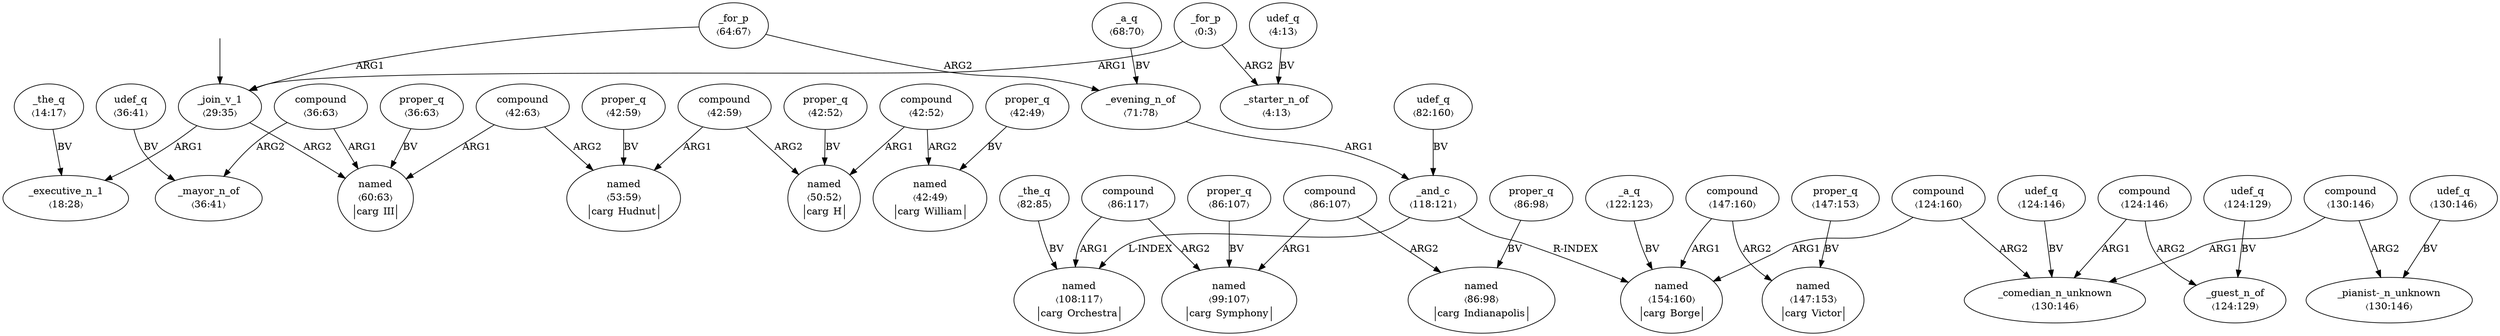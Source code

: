digraph "20010007" {
  top [ style=invis ];
  top -> 5;
  0 [ label=<<table align="center" border="0" cellspacing="0"><tr><td colspan="2">_for_p</td></tr><tr><td colspan="2">〈0:3〉</td></tr></table>> ];
  1 [ label=<<table align="center" border="0" cellspacing="0"><tr><td colspan="2">udef_q</td></tr><tr><td colspan="2">〈4:13〉</td></tr></table>> ];
  2 [ label=<<table align="center" border="0" cellspacing="0"><tr><td colspan="2">_starter_n_of</td></tr><tr><td colspan="2">〈4:13〉</td></tr></table>> ];
  3 [ label=<<table align="center" border="0" cellspacing="0"><tr><td colspan="2">_the_q</td></tr><tr><td colspan="2">〈14:17〉</td></tr></table>> ];
  4 [ label=<<table align="center" border="0" cellspacing="0"><tr><td colspan="2">_executive_n_1</td></tr><tr><td colspan="2">〈18:28〉</td></tr></table>> ];
  5 [ label=<<table align="center" border="0" cellspacing="0"><tr><td colspan="2">_join_v_1</td></tr><tr><td colspan="2">〈29:35〉</td></tr></table>> ];
  6 [ label=<<table align="center" border="0" cellspacing="0"><tr><td colspan="2">proper_q</td></tr><tr><td colspan="2">〈36:63〉</td></tr></table>> ];
  7 [ label=<<table align="center" border="0" cellspacing="0"><tr><td colspan="2">compound</td></tr><tr><td colspan="2">〈36:63〉</td></tr></table>> ];
  8 [ label=<<table align="center" border="0" cellspacing="0"><tr><td colspan="2">udef_q</td></tr><tr><td colspan="2">〈36:41〉</td></tr></table>> ];
  9 [ label=<<table align="center" border="0" cellspacing="0"><tr><td colspan="2">_mayor_n_of</td></tr><tr><td colspan="2">〈36:41〉</td></tr></table>> ];
  10 [ label=<<table align="center" border="0" cellspacing="0"><tr><td colspan="2">compound</td></tr><tr><td colspan="2">〈42:63〉</td></tr></table>> ];
  11 [ label=<<table align="center" border="0" cellspacing="0"><tr><td colspan="2">proper_q</td></tr><tr><td colspan="2">〈42:59〉</td></tr></table>> ];
  12 [ label=<<table align="center" border="0" cellspacing="0"><tr><td colspan="2">compound</td></tr><tr><td colspan="2">〈42:59〉</td></tr></table>> ];
  13 [ label=<<table align="center" border="0" cellspacing="0"><tr><td colspan="2">proper_q</td></tr><tr><td colspan="2">〈42:52〉</td></tr></table>> ];
  14 [ label=<<table align="center" border="0" cellspacing="0"><tr><td colspan="2">compound</td></tr><tr><td colspan="2">〈42:52〉</td></tr></table>> ];
  15 [ label=<<table align="center" border="0" cellspacing="0"><tr><td colspan="2">proper_q</td></tr><tr><td colspan="2">〈42:49〉</td></tr></table>> ];
  16 [ label=<<table align="center" border="0" cellspacing="0"><tr><td colspan="2">named</td></tr><tr><td colspan="2">〈42:49〉</td></tr><tr><td sides="l" border="1" align="left">carg</td><td sides="r" border="1" align="left">William</td></tr></table>> ];
  17 [ label=<<table align="center" border="0" cellspacing="0"><tr><td colspan="2">named</td></tr><tr><td colspan="2">〈50:52〉</td></tr><tr><td sides="l" border="1" align="left">carg</td><td sides="r" border="1" align="left">H</td></tr></table>> ];
  18 [ label=<<table align="center" border="0" cellspacing="0"><tr><td colspan="2">named</td></tr><tr><td colspan="2">〈53:59〉</td></tr><tr><td sides="l" border="1" align="left">carg</td><td sides="r" border="1" align="left">Hudnut</td></tr></table>> ];
  19 [ label=<<table align="center" border="0" cellspacing="0"><tr><td colspan="2">named</td></tr><tr><td colspan="2">〈60:63〉</td></tr><tr><td sides="l" border="1" align="left">carg</td><td sides="r" border="1" align="left">III</td></tr></table>> ];
  20 [ label=<<table align="center" border="0" cellspacing="0"><tr><td colspan="2">_for_p</td></tr><tr><td colspan="2">〈64:67〉</td></tr></table>> ];
  21 [ label=<<table align="center" border="0" cellspacing="0"><tr><td colspan="2">_a_q</td></tr><tr><td colspan="2">〈68:70〉</td></tr></table>> ];
  22 [ label=<<table align="center" border="0" cellspacing="0"><tr><td colspan="2">_evening_n_of</td></tr><tr><td colspan="2">〈71:78〉</td></tr></table>> ];
  23 [ label=<<table align="center" border="0" cellspacing="0"><tr><td colspan="2">udef_q</td></tr><tr><td colspan="2">〈82:160〉</td></tr></table>> ];
  24 [ label=<<table align="center" border="0" cellspacing="0"><tr><td colspan="2">_the_q</td></tr><tr><td colspan="2">〈82:85〉</td></tr></table>> ];
  25 [ label=<<table align="center" border="0" cellspacing="0"><tr><td colspan="2">compound</td></tr><tr><td colspan="2">〈86:117〉</td></tr></table>> ];
  26 [ label=<<table align="center" border="0" cellspacing="0"><tr><td colspan="2">proper_q</td></tr><tr><td colspan="2">〈86:107〉</td></tr></table>> ];
  27 [ label=<<table align="center" border="0" cellspacing="0"><tr><td colspan="2">compound</td></tr><tr><td colspan="2">〈86:107〉</td></tr></table>> ];
  28 [ label=<<table align="center" border="0" cellspacing="0"><tr><td colspan="2">proper_q</td></tr><tr><td colspan="2">〈86:98〉</td></tr></table>> ];
  29 [ label=<<table align="center" border="0" cellspacing="0"><tr><td colspan="2">named</td></tr><tr><td colspan="2">〈86:98〉</td></tr><tr><td sides="l" border="1" align="left">carg</td><td sides="r" border="1" align="left">Indianapolis</td></tr></table>> ];
  30 [ label=<<table align="center" border="0" cellspacing="0"><tr><td colspan="2">named</td></tr><tr><td colspan="2">〈99:107〉</td></tr><tr><td sides="l" border="1" align="left">carg</td><td sides="r" border="1" align="left">Symphony</td></tr></table>> ];
  31 [ label=<<table align="center" border="0" cellspacing="0"><tr><td colspan="2">named</td></tr><tr><td colspan="2">〈108:117〉</td></tr><tr><td sides="l" border="1" align="left">carg</td><td sides="r" border="1" align="left">Orchestra</td></tr></table>> ];
  32 [ label=<<table align="center" border="0" cellspacing="0"><tr><td colspan="2">_and_c</td></tr><tr><td colspan="2">〈118:121〉</td></tr></table>> ];
  33 [ label=<<table align="center" border="0" cellspacing="0"><tr><td colspan="2">_a_q</td></tr><tr><td colspan="2">〈122:123〉</td></tr></table>> ];
  34 [ label=<<table align="center" border="0" cellspacing="0"><tr><td colspan="2">compound</td></tr><tr><td colspan="2">〈124:160〉</td></tr></table>> ];
  35 [ label=<<table align="center" border="0" cellspacing="0"><tr><td colspan="2">udef_q</td></tr><tr><td colspan="2">〈124:146〉</td></tr></table>> ];
  36 [ label=<<table align="center" border="0" cellspacing="0"><tr><td colspan="2">compound</td></tr><tr><td colspan="2">〈124:146〉</td></tr></table>> ];
  37 [ label=<<table align="center" border="0" cellspacing="0"><tr><td colspan="2">udef_q</td></tr><tr><td colspan="2">〈124:129〉</td></tr></table>> ];
  38 [ label=<<table align="center" border="0" cellspacing="0"><tr><td colspan="2">_guest_n_of</td></tr><tr><td colspan="2">〈124:129〉</td></tr></table>> ];
  39 [ label=<<table align="center" border="0" cellspacing="0"><tr><td colspan="2">compound</td></tr><tr><td colspan="2">〈130:146〉</td></tr></table>> ];
  40 [ label=<<table align="center" border="0" cellspacing="0"><tr><td colspan="2">udef_q</td></tr><tr><td colspan="2">〈130:146〉</td></tr></table>> ];
  41 [ label=<<table align="center" border="0" cellspacing="0"><tr><td colspan="2">_pianist-_n_unknown</td></tr><tr><td colspan="2">〈130:146〉</td></tr></table>> ];
  42 [ label=<<table align="center" border="0" cellspacing="0"><tr><td colspan="2">_comedian_n_unknown</td></tr><tr><td colspan="2">〈130:146〉</td></tr></table>> ];
  43 [ label=<<table align="center" border="0" cellspacing="0"><tr><td colspan="2">compound</td></tr><tr><td colspan="2">〈147:160〉</td></tr></table>> ];
  44 [ label=<<table align="center" border="0" cellspacing="0"><tr><td colspan="2">proper_q</td></tr><tr><td colspan="2">〈147:153〉</td></tr></table>> ];
  45 [ label=<<table align="center" border="0" cellspacing="0"><tr><td colspan="2">named</td></tr><tr><td colspan="2">〈147:153〉</td></tr><tr><td sides="l" border="1" align="left">carg</td><td sides="r" border="1" align="left">Victor</td></tr></table>> ];
  46 [ label=<<table align="center" border="0" cellspacing="0"><tr><td colspan="2">named</td></tr><tr><td colspan="2">〈154:160〉</td></tr><tr><td sides="l" border="1" align="left">carg</td><td sides="r" border="1" align="left">Borge</td></tr></table>> ];
  12 -> 17 [ label="ARG2" ];
  10 -> 18 [ label="ARG2" ];
  25 -> 30 [ label="ARG2" ];
  12 -> 18 [ label="ARG1" ];
  3 -> 4 [ label="BV" ];
  7 -> 19 [ label="ARG1" ];
  5 -> 19 [ label="ARG2" ];
  37 -> 38 [ label="BV" ];
  8 -> 9 [ label="BV" ];
  40 -> 41 [ label="BV" ];
  11 -> 18 [ label="BV" ];
  0 -> 2 [ label="ARG2" ];
  32 -> 46 [ label="R-INDEX" ];
  7 -> 9 [ label="ARG2" ];
  39 -> 41 [ label="ARG2" ];
  36 -> 42 [ label="ARG1" ];
  43 -> 45 [ label="ARG2" ];
  24 -> 31 [ label="BV" ];
  23 -> 32 [ label="BV" ];
  14 -> 16 [ label="ARG2" ];
  22 -> 32 [ label="ARG1" ];
  39 -> 42 [ label="ARG1" ];
  25 -> 31 [ label="ARG1" ];
  32 -> 31 [ label="L-INDEX" ];
  33 -> 46 [ label="BV" ];
  27 -> 29 [ label="ARG2" ];
  15 -> 16 [ label="BV" ];
  20 -> 22 [ label="ARG2" ];
  44 -> 45 [ label="BV" ];
  5 -> 4 [ label="ARG1" ];
  20 -> 5 [ label="ARG1" ];
  1 -> 2 [ label="BV" ];
  34 -> 42 [ label="ARG2" ];
  27 -> 30 [ label="ARG1" ];
  43 -> 46 [ label="ARG1" ];
  34 -> 46 [ label="ARG1" ];
  0 -> 5 [ label="ARG1" ];
  36 -> 38 [ label="ARG2" ];
  28 -> 29 [ label="BV" ];
  13 -> 17 [ label="BV" ];
  21 -> 22 [ label="BV" ];
  26 -> 30 [ label="BV" ];
  10 -> 19 [ label="ARG1" ];
  35 -> 42 [ label="BV" ];
  14 -> 17 [ label="ARG1" ];
  6 -> 19 [ label="BV" ];
}

